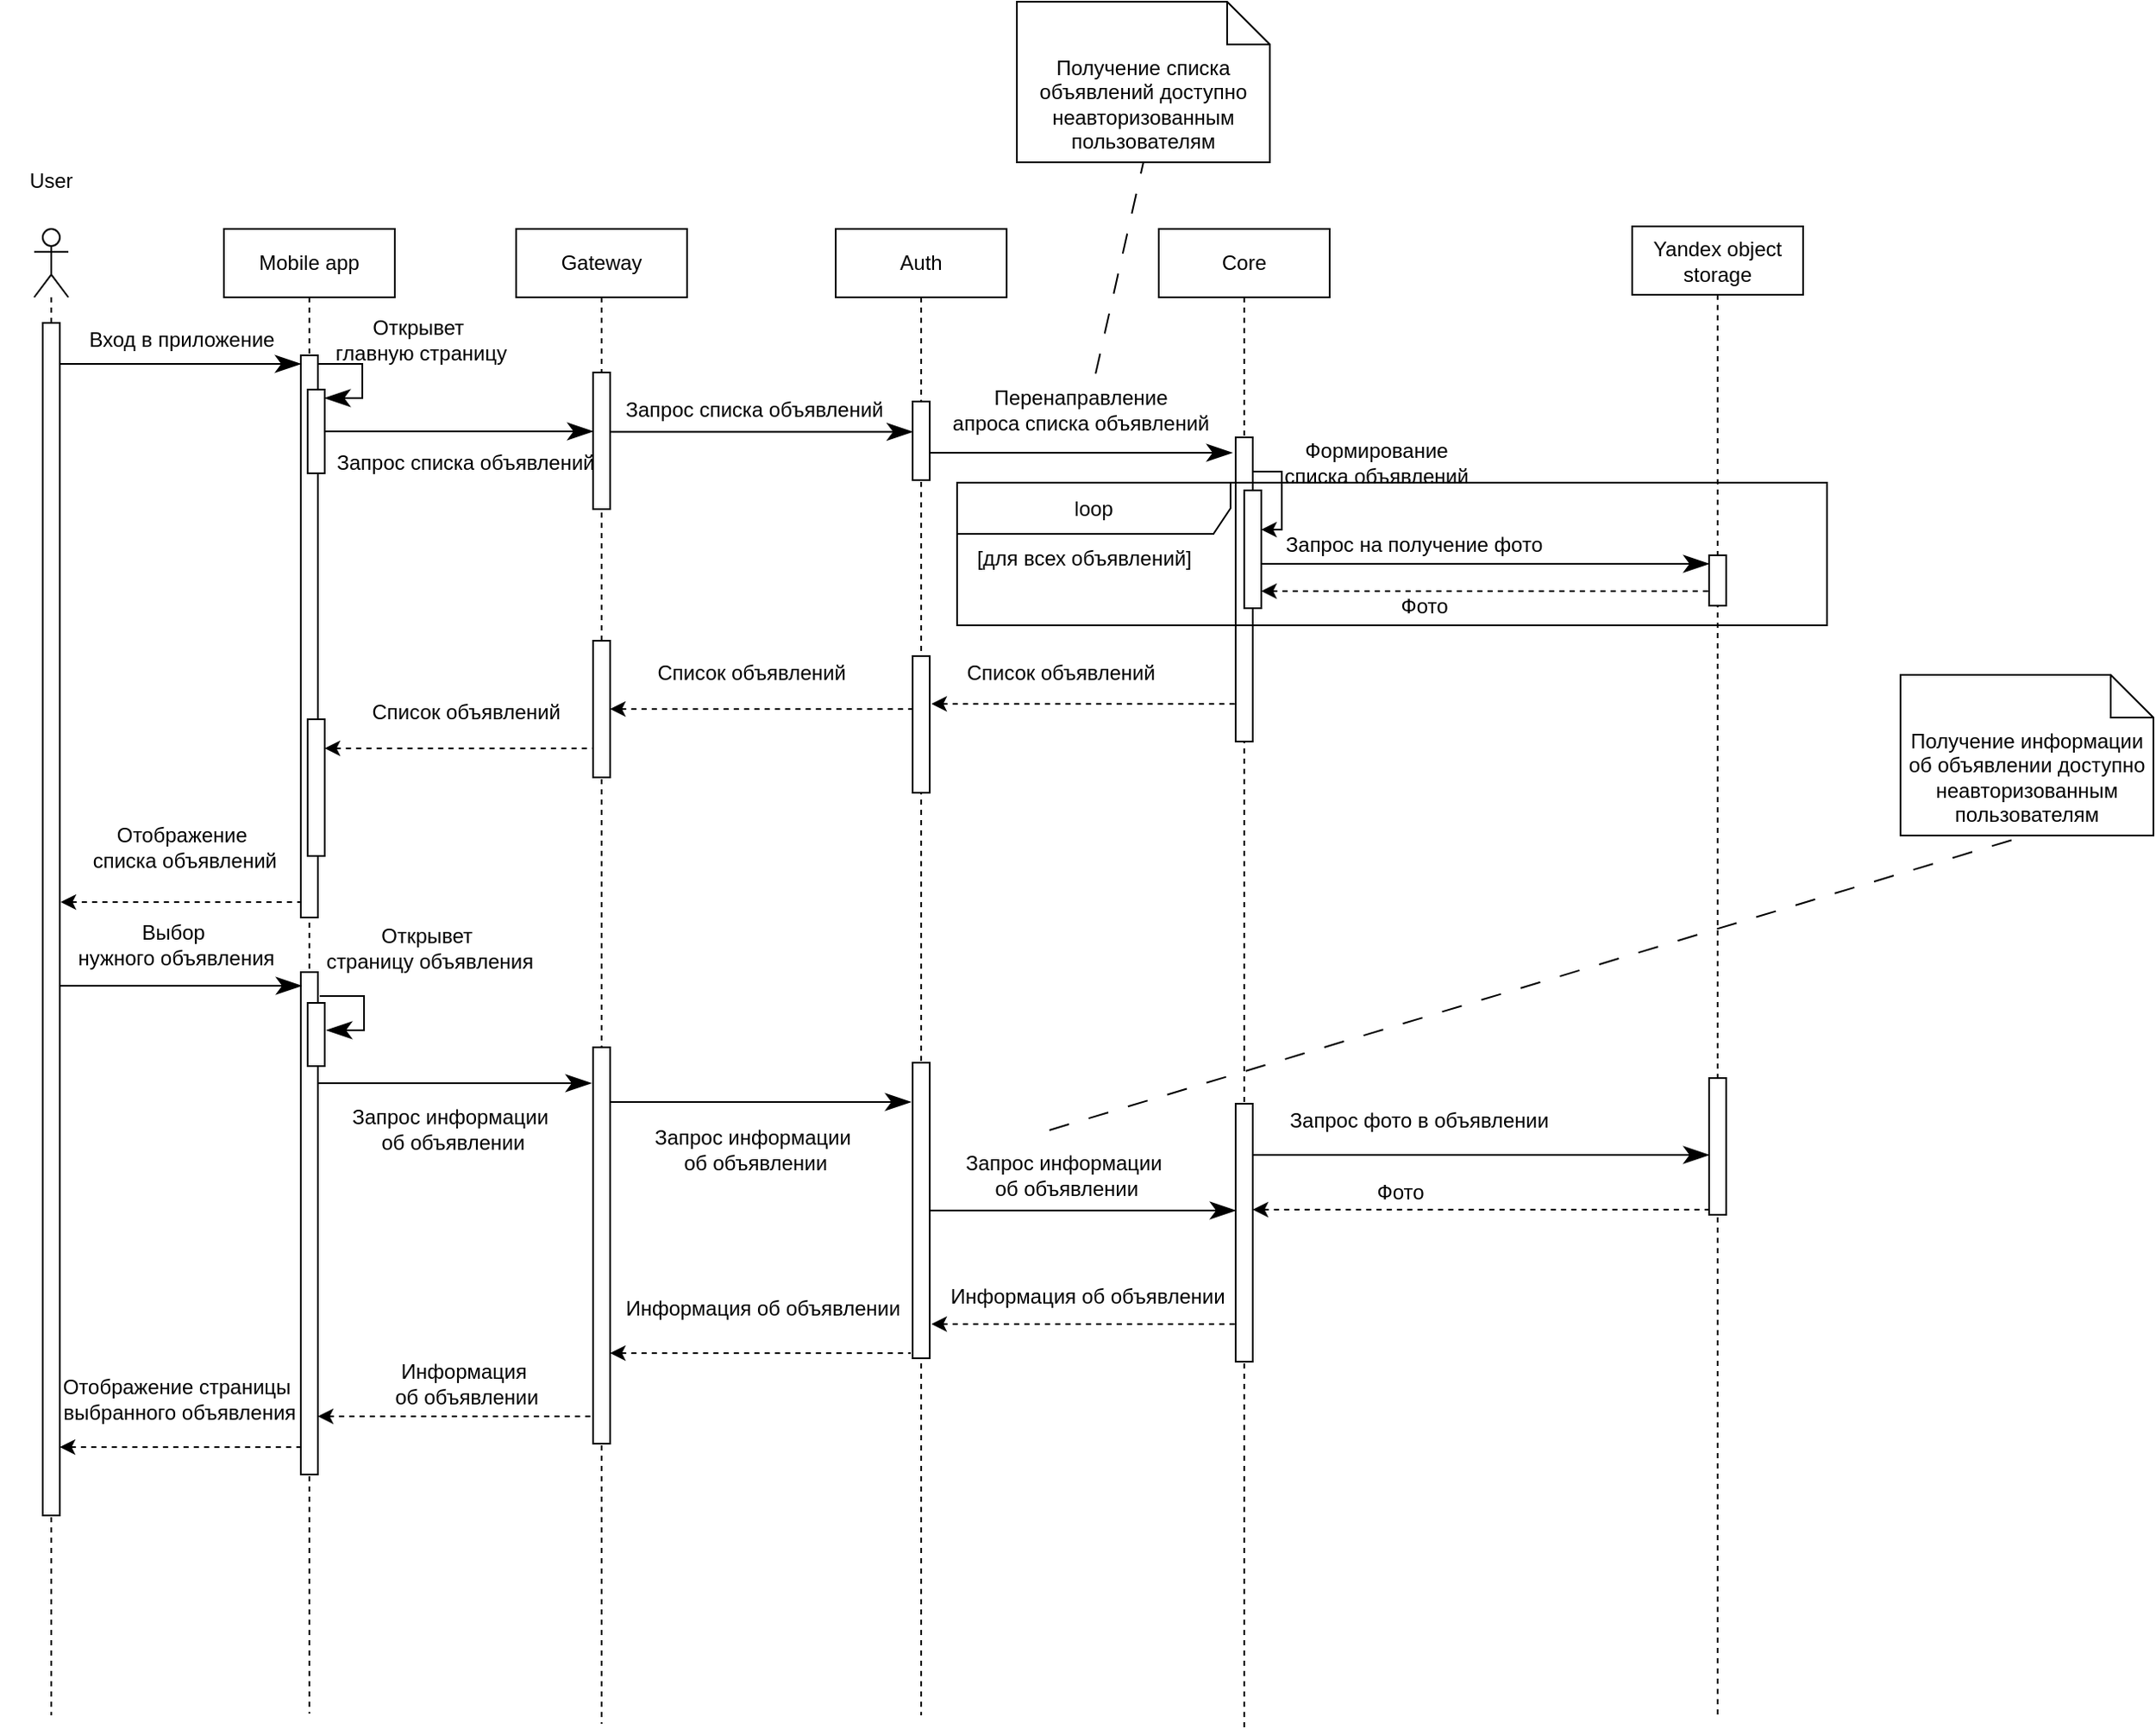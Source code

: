 <mxfile version="24.7.17">
  <diagram name="Page-1" id="2YBvvXClWsGukQMizWep">
    <mxGraphModel dx="2500" dy="1258" grid="0" gridSize="10" guides="1" tooltips="1" connect="1" arrows="1" fold="1" page="0" pageScale="1" pageWidth="850" pageHeight="1100" math="0" shadow="0">
      <root>
        <mxCell id="0" />
        <mxCell id="1" parent="0" />
        <mxCell id="9O4HkQeyq62aFvxES1J6-1" value="Mobile app" style="shape=umlLifeline;perimeter=lifelinePerimeter;whiteSpace=wrap;html=1;container=1;dropTarget=0;collapsible=0;recursiveResize=0;outlineConnect=0;portConstraint=eastwest;newEdgeStyle={&quot;curved&quot;:0,&quot;rounded&quot;:0};" vertex="1" parent="1">
          <mxGeometry x="-247" y="140" width="100" height="869" as="geometry" />
        </mxCell>
        <mxCell id="9O4HkQeyq62aFvxES1J6-40" value="" style="html=1;points=[[0,0,0,0,5],[0,1,0,0,-5],[1,0,0,0,5],[1,1,0,0,-5]];perimeter=orthogonalPerimeter;outlineConnect=0;targetShapes=umlLifeline;portConstraint=eastwest;newEdgeStyle={&quot;curved&quot;:0,&quot;rounded&quot;:0};" vertex="1" parent="9O4HkQeyq62aFvxES1J6-1">
          <mxGeometry x="45" y="74" width="10" height="329" as="geometry" />
        </mxCell>
        <mxCell id="9O4HkQeyq62aFvxES1J6-43" value="" style="html=1;points=[[0,0,0,0,5],[0,1,0,0,-5],[1,0,0,0,5],[1,1,0,0,-5]];perimeter=orthogonalPerimeter;outlineConnect=0;targetShapes=umlLifeline;portConstraint=eastwest;newEdgeStyle={&quot;curved&quot;:0,&quot;rounded&quot;:0};" vertex="1" parent="9O4HkQeyq62aFvxES1J6-1">
          <mxGeometry x="49" y="94" width="10" height="49" as="geometry" />
        </mxCell>
        <mxCell id="9O4HkQeyq62aFvxES1J6-45" value="" style="endArrow=classicThin;endFill=1;endSize=12;html=1;rounded=0;entryX=1;entryY=0;entryDx=0;entryDy=5;entryPerimeter=0;exitX=1;exitY=0;exitDx=0;exitDy=5;exitPerimeter=0;elbow=vertical;edgeStyle=orthogonalEdgeStyle;" edge="1" parent="9O4HkQeyq62aFvxES1J6-1" source="9O4HkQeyq62aFvxES1J6-40" target="9O4HkQeyq62aFvxES1J6-43">
          <mxGeometry width="160" relative="1" as="geometry">
            <mxPoint x="65.5" y="78" as="sourcePoint" />
            <mxPoint x="206.5" y="78" as="targetPoint" />
            <Array as="points">
              <mxPoint x="81" y="79" />
              <mxPoint x="81" y="99" />
            </Array>
          </mxGeometry>
        </mxCell>
        <mxCell id="9O4HkQeyq62aFvxES1J6-85" value="" style="html=1;points=[[0,0,0,0,5],[0,1,0,0,-5],[1,0,0,0,5],[1,1,0,0,-5]];perimeter=orthogonalPerimeter;outlineConnect=0;targetShapes=umlLifeline;portConstraint=eastwest;newEdgeStyle={&quot;curved&quot;:0,&quot;rounded&quot;:0};" vertex="1" parent="9O4HkQeyq62aFvxES1J6-1">
          <mxGeometry x="49" y="287" width="10" height="80" as="geometry" />
        </mxCell>
        <mxCell id="9O4HkQeyq62aFvxES1J6-87" value="" style="html=1;points=[[0,0,0,0,5],[0,1,0,0,-5],[1,0,0,0,5],[1,1,0,0,-5]];perimeter=orthogonalPerimeter;outlineConnect=0;targetShapes=umlLifeline;portConstraint=eastwest;newEdgeStyle={&quot;curved&quot;:0,&quot;rounded&quot;:0};" vertex="1" parent="9O4HkQeyq62aFvxES1J6-1">
          <mxGeometry x="45" y="435" width="10" height="294" as="geometry" />
        </mxCell>
        <mxCell id="9O4HkQeyq62aFvxES1J6-93" value="" style="html=1;points=[[0,0,0,0,5],[0,1,0,0,-5],[1,0,0,0,5],[1,1,0,0,-5]];perimeter=orthogonalPerimeter;outlineConnect=0;targetShapes=umlLifeline;portConstraint=eastwest;newEdgeStyle={&quot;curved&quot;:0,&quot;rounded&quot;:0};" vertex="1" parent="9O4HkQeyq62aFvxES1J6-1">
          <mxGeometry x="49" y="453" width="10" height="37" as="geometry" />
        </mxCell>
        <mxCell id="9O4HkQeyq62aFvxES1J6-4" value="" style="shape=umlLifeline;perimeter=lifelinePerimeter;whiteSpace=wrap;html=1;container=1;dropTarget=0;collapsible=0;recursiveResize=0;outlineConnect=0;portConstraint=eastwest;newEdgeStyle={&quot;curved&quot;:0,&quot;rounded&quot;:0};participant=umlActor;" vertex="1" parent="1">
          <mxGeometry x="-358" y="140" width="20" height="870" as="geometry" />
        </mxCell>
        <mxCell id="9O4HkQeyq62aFvxES1J6-5" value="" style="html=1;points=[[0,0,0,0,5],[0,1,0,0,-5],[1,0,0,0,5],[1,1,0,0,-5]];perimeter=orthogonalPerimeter;outlineConnect=0;targetShapes=umlLifeline;portConstraint=eastwest;newEdgeStyle={&quot;curved&quot;:0,&quot;rounded&quot;:0};" vertex="1" parent="9O4HkQeyq62aFvxES1J6-4">
          <mxGeometry x="5" y="55" width="10" height="698" as="geometry" />
        </mxCell>
        <mxCell id="9O4HkQeyq62aFvxES1J6-6" value="Gateway" style="shape=umlLifeline;perimeter=lifelinePerimeter;whiteSpace=wrap;html=1;container=1;dropTarget=0;collapsible=0;recursiveResize=0;outlineConnect=0;portConstraint=eastwest;newEdgeStyle={&quot;curved&quot;:0,&quot;rounded&quot;:0};" vertex="1" parent="1">
          <mxGeometry x="-76" y="140" width="100" height="875" as="geometry" />
        </mxCell>
        <mxCell id="9O4HkQeyq62aFvxES1J6-7" value="" style="html=1;points=[[0,0,0,0,5],[0,1,0,0,-5],[1,0,0,0,5],[1,1,0,0,-5]];perimeter=orthogonalPerimeter;outlineConnect=0;targetShapes=umlLifeline;portConstraint=eastwest;newEdgeStyle={&quot;curved&quot;:0,&quot;rounded&quot;:0};" vertex="1" parent="9O4HkQeyq62aFvxES1J6-6">
          <mxGeometry x="45" y="84" width="10" height="80" as="geometry" />
        </mxCell>
        <mxCell id="9O4HkQeyq62aFvxES1J6-80" value="" style="html=1;points=[[0,0,0,0,5],[0,1,0,0,-5],[1,0,0,0,5],[1,1,0,0,-5]];perimeter=orthogonalPerimeter;outlineConnect=0;targetShapes=umlLifeline;portConstraint=eastwest;newEdgeStyle={&quot;curved&quot;:0,&quot;rounded&quot;:0};" vertex="1" parent="9O4HkQeyq62aFvxES1J6-6">
          <mxGeometry x="45" y="241" width="10" height="80" as="geometry" />
        </mxCell>
        <mxCell id="9O4HkQeyq62aFvxES1J6-96" value="" style="html=1;points=[[0,0,0,0,5],[0,1,0,0,-5],[1,0,0,0,5],[1,1,0,0,-5]];perimeter=orthogonalPerimeter;outlineConnect=0;targetShapes=umlLifeline;portConstraint=eastwest;newEdgeStyle={&quot;curved&quot;:0,&quot;rounded&quot;:0};" vertex="1" parent="9O4HkQeyq62aFvxES1J6-6">
          <mxGeometry x="45" y="479" width="10" height="232" as="geometry" />
        </mxCell>
        <mxCell id="9O4HkQeyq62aFvxES1J6-8" value="Core" style="shape=umlLifeline;perimeter=lifelinePerimeter;whiteSpace=wrap;html=1;container=1;dropTarget=0;collapsible=0;recursiveResize=0;outlineConnect=0;portConstraint=eastwest;newEdgeStyle={&quot;curved&quot;:0,&quot;rounded&quot;:0};" vertex="1" parent="1">
          <mxGeometry x="300" y="140" width="100" height="880" as="geometry" />
        </mxCell>
        <mxCell id="9O4HkQeyq62aFvxES1J6-9" value="" style="html=1;points=[[0,0,0,0,5],[0,1,0,0,-5],[1,0,0,0,5],[1,1,0,0,-5]];perimeter=orthogonalPerimeter;outlineConnect=0;targetShapes=umlLifeline;portConstraint=eastwest;newEdgeStyle={&quot;curved&quot;:0,&quot;rounded&quot;:0};" vertex="1" parent="9O4HkQeyq62aFvxES1J6-8">
          <mxGeometry x="45" y="122" width="10" height="178" as="geometry" />
        </mxCell>
        <mxCell id="9O4HkQeyq62aFvxES1J6-102" value="" style="html=1;points=[[0,0,0,0,5],[0,1,0,0,-5],[1,0,0,0,5],[1,1,0,0,-5]];perimeter=orthogonalPerimeter;outlineConnect=0;targetShapes=umlLifeline;portConstraint=eastwest;newEdgeStyle={&quot;curved&quot;:0,&quot;rounded&quot;:0};" vertex="1" parent="9O4HkQeyq62aFvxES1J6-8">
          <mxGeometry x="45" y="512" width="10" height="151" as="geometry" />
        </mxCell>
        <mxCell id="9O4HkQeyq62aFvxES1J6-26" value="User" style="text;html=1;align=center;verticalAlign=middle;whiteSpace=wrap;rounded=0;" vertex="1" parent="1">
          <mxGeometry x="-378" y="97" width="60" height="30" as="geometry" />
        </mxCell>
        <mxCell id="9O4HkQeyq62aFvxES1J6-35" value="Yandex object storage" style="shape=umlLifeline;perimeter=lifelinePerimeter;whiteSpace=wrap;html=1;container=1;dropTarget=0;collapsible=0;recursiveResize=0;outlineConnect=0;portConstraint=eastwest;newEdgeStyle={&quot;curved&quot;:0,&quot;rounded&quot;:0};" vertex="1" parent="1">
          <mxGeometry x="577" y="138.5" width="100" height="873" as="geometry" />
        </mxCell>
        <mxCell id="9O4HkQeyq62aFvxES1J6-70" value="" style="html=1;points=[[0,0,0,0,5],[0,1,0,0,-5],[1,0,0,0,5],[1,1,0,0,-5]];perimeter=orthogonalPerimeter;outlineConnect=0;targetShapes=umlLifeline;portConstraint=eastwest;newEdgeStyle={&quot;curved&quot;:0,&quot;rounded&quot;:0};" vertex="1" parent="9O4HkQeyq62aFvxES1J6-35">
          <mxGeometry x="45" y="192.5" width="10" height="29.5" as="geometry" />
        </mxCell>
        <mxCell id="9O4HkQeyq62aFvxES1J6-108" value="" style="html=1;points=[[0,0,0,0,5],[0,1,0,0,-5],[1,0,0,0,5],[1,1,0,0,-5]];perimeter=orthogonalPerimeter;outlineConnect=0;targetShapes=umlLifeline;portConstraint=eastwest;newEdgeStyle={&quot;curved&quot;:0,&quot;rounded&quot;:0};" vertex="1" parent="9O4HkQeyq62aFvxES1J6-35">
          <mxGeometry x="45" y="498.5" width="10" height="80" as="geometry" />
        </mxCell>
        <mxCell id="9O4HkQeyq62aFvxES1J6-37" value="Auth" style="shape=umlLifeline;perimeter=lifelinePerimeter;whiteSpace=wrap;html=1;container=1;dropTarget=0;collapsible=0;recursiveResize=0;outlineConnect=0;portConstraint=eastwest;newEdgeStyle={&quot;curved&quot;:0,&quot;rounded&quot;:0};" vertex="1" parent="1">
          <mxGeometry x="111" y="140" width="100" height="870" as="geometry" />
        </mxCell>
        <mxCell id="9O4HkQeyq62aFvxES1J6-38" value="" style="html=1;points=[[0,0,0,0,5],[0,1,0,0,-5],[1,0,0,0,5],[1,1,0,0,-5]];perimeter=orthogonalPerimeter;outlineConnect=0;targetShapes=umlLifeline;portConstraint=eastwest;newEdgeStyle={&quot;curved&quot;:0,&quot;rounded&quot;:0};" vertex="1" parent="9O4HkQeyq62aFvxES1J6-37">
          <mxGeometry x="45" y="101" width="10" height="46" as="geometry" />
        </mxCell>
        <mxCell id="9O4HkQeyq62aFvxES1J6-39" value="" style="html=1;points=[[0,0,0,0,5],[0,1,0,0,-5],[1,0,0,0,5],[1,1,0,0,-5]];perimeter=orthogonalPerimeter;outlineConnect=0;targetShapes=umlLifeline;portConstraint=eastwest;newEdgeStyle={&quot;curved&quot;:0,&quot;rounded&quot;:0};" vertex="1" parent="9O4HkQeyq62aFvxES1J6-37">
          <mxGeometry x="45" y="250" width="10" height="80" as="geometry" />
        </mxCell>
        <mxCell id="9O4HkQeyq62aFvxES1J6-99" value="" style="html=1;points=[[0,0,0,0,5],[0,1,0,0,-5],[1,0,0,0,5],[1,1,0,0,-5]];perimeter=orthogonalPerimeter;outlineConnect=0;targetShapes=umlLifeline;portConstraint=eastwest;newEdgeStyle={&quot;curved&quot;:0,&quot;rounded&quot;:0};" vertex="1" parent="9O4HkQeyq62aFvxES1J6-37">
          <mxGeometry x="45" y="488" width="10" height="173" as="geometry" />
        </mxCell>
        <mxCell id="9O4HkQeyq62aFvxES1J6-41" value="" style="endArrow=classicThin;endFill=1;endSize=12;html=1;rounded=0;entryX=0;entryY=0;entryDx=0;entryDy=5;entryPerimeter=0;" edge="1" parent="1" source="9O4HkQeyq62aFvxES1J6-5" target="9O4HkQeyq62aFvxES1J6-40">
          <mxGeometry width="160" relative="1" as="geometry">
            <mxPoint x="-343" y="329" as="sourcePoint" />
            <mxPoint x="-183" y="329" as="targetPoint" />
          </mxGeometry>
        </mxCell>
        <mxCell id="9O4HkQeyq62aFvxES1J6-42" value="Вход в приложение" style="text;html=1;align=center;verticalAlign=middle;resizable=0;points=[];autosize=1;strokeColor=none;fillColor=none;" vertex="1" parent="1">
          <mxGeometry x="-335" y="192" width="126" height="26" as="geometry" />
        </mxCell>
        <mxCell id="9O4HkQeyq62aFvxES1J6-44" value="Открывет&amp;nbsp;&lt;div&gt;главную страницу&lt;/div&gt;" style="text;html=1;align=center;verticalAlign=middle;resizable=0;points=[];autosize=1;strokeColor=none;fillColor=none;" vertex="1" parent="1">
          <mxGeometry x="-191" y="184.5" width="118" height="41" as="geometry" />
        </mxCell>
        <mxCell id="9O4HkQeyq62aFvxES1J6-47" value="" style="endArrow=classicThin;endFill=1;endSize=12;html=1;rounded=0;" edge="1" parent="1" source="9O4HkQeyq62aFvxES1J6-43" target="9O4HkQeyq62aFvxES1J6-7">
          <mxGeometry width="160" relative="1" as="geometry">
            <mxPoint x="-183.15" y="256.0" as="sourcePoint" />
            <mxPoint x="-28.0" y="256.0" as="targetPoint" />
          </mxGeometry>
        </mxCell>
        <mxCell id="9O4HkQeyq62aFvxES1J6-48" value="Запрос списка объявлений" style="text;html=1;align=center;verticalAlign=middle;resizable=0;points=[];autosize=1;strokeColor=none;fillColor=none;" vertex="1" parent="1">
          <mxGeometry x="-191" y="263.5" width="169" height="26" as="geometry" />
        </mxCell>
        <mxCell id="9O4HkQeyq62aFvxES1J6-49" value="" style="endArrow=classicThin;endFill=1;endSize=12;html=1;rounded=0;entryX=0;entryY=0;entryDx=0;entryDy=5;entryPerimeter=0;" edge="1" parent="1">
          <mxGeometry width="160" relative="1" as="geometry">
            <mxPoint x="-21" y="258.75" as="sourcePoint" />
            <mxPoint x="156" y="258.75" as="targetPoint" />
          </mxGeometry>
        </mxCell>
        <mxCell id="9O4HkQeyq62aFvxES1J6-50" value="Запрос списка объявлений" style="text;html=1;align=center;verticalAlign=middle;resizable=0;points=[];autosize=1;strokeColor=none;fillColor=none;" vertex="1" parent="1">
          <mxGeometry x="-22" y="233" width="169" height="26" as="geometry" />
        </mxCell>
        <mxCell id="9O4HkQeyq62aFvxES1J6-51" value="" style="endArrow=classicThin;endFill=1;endSize=12;html=1;rounded=0;" edge="1" parent="1" source="9O4HkQeyq62aFvxES1J6-38">
          <mxGeometry width="160" relative="1" as="geometry">
            <mxPoint x="164" y="271" as="sourcePoint" />
            <mxPoint x="343" y="271" as="targetPoint" />
          </mxGeometry>
        </mxCell>
        <mxCell id="9O4HkQeyq62aFvxES1J6-52" value="Перенаправление&lt;div&gt;апроса списка объявлений&lt;/div&gt;" style="text;html=1;align=center;verticalAlign=middle;resizable=0;points=[];autosize=1;strokeColor=none;fillColor=none;" vertex="1" parent="1">
          <mxGeometry x="170" y="225.5" width="168" height="41" as="geometry" />
        </mxCell>
        <mxCell id="9O4HkQeyq62aFvxES1J6-53" value="Получение списка объявлений доступно неавторизованным пользователям" style="shape=note2;boundedLbl=1;whiteSpace=wrap;html=1;size=25;verticalAlign=top;align=center;" vertex="1" parent="1">
          <mxGeometry x="217" y="7" width="148" height="94" as="geometry" />
        </mxCell>
        <mxCell id="9O4HkQeyq62aFvxES1J6-56" value="" style="endArrow=none;endFill=0;endSize=12;html=1;rounded=0;entryX=0.5;entryY=1;entryDx=0;entryDy=0;entryPerimeter=0;exitX=0.554;exitY=-0.02;exitDx=0;exitDy=0;exitPerimeter=0;dashed=1;dashPattern=12 12;" edge="1" parent="1" source="9O4HkQeyq62aFvxES1J6-52" target="9O4HkQeyq62aFvxES1J6-53">
          <mxGeometry width="160" relative="1" as="geometry">
            <mxPoint x="72" y="108" as="sourcePoint" />
            <mxPoint x="227" y="108" as="targetPoint" />
          </mxGeometry>
        </mxCell>
        <mxCell id="9O4HkQeyq62aFvxES1J6-65" value="" style="endArrow=classic;html=1;rounded=0;edgeStyle=orthogonalEdgeStyle;" edge="1" parent="1" source="9O4HkQeyq62aFvxES1J6-9" target="9O4HkQeyq62aFvxES1J6-66">
          <mxGeometry width="50" height="50" relative="1" as="geometry">
            <mxPoint x="530" y="335" as="sourcePoint" />
            <mxPoint x="385" y="272" as="targetPoint" />
            <Array as="points">
              <mxPoint x="372" y="282" />
              <mxPoint x="372" y="316" />
            </Array>
          </mxGeometry>
        </mxCell>
        <mxCell id="9O4HkQeyq62aFvxES1J6-66" value="" style="html=1;points=[[0,0,0,0,5],[0,1,0,0,-5],[1,0,0,0,5],[1,1,0,0,-5]];perimeter=orthogonalPerimeter;outlineConnect=0;targetShapes=umlLifeline;portConstraint=eastwest;newEdgeStyle={&quot;curved&quot;:0,&quot;rounded&quot;:0};" vertex="1" parent="1">
          <mxGeometry x="350" y="293" width="10" height="69" as="geometry" />
        </mxCell>
        <mxCell id="9O4HkQeyq62aFvxES1J6-67" value="Формирование &lt;br&gt;списка объявлений" style="text;html=1;align=center;verticalAlign=middle;resizable=0;points=[];autosize=1;strokeColor=none;fillColor=none;" vertex="1" parent="1">
          <mxGeometry x="364" y="256" width="126" height="41" as="geometry" />
        </mxCell>
        <mxCell id="9O4HkQeyq62aFvxES1J6-69" value="" style="endArrow=classicThin;endFill=1;endSize=12;html=1;rounded=0;entryX=0;entryY=0;entryDx=0;entryDy=5;entryPerimeter=0;" edge="1" parent="1" source="9O4HkQeyq62aFvxES1J6-66" target="9O4HkQeyq62aFvxES1J6-70">
          <mxGeometry width="160" relative="1" as="geometry">
            <mxPoint x="360" y="361" as="sourcePoint" />
            <mxPoint x="539" y="361" as="targetPoint" />
          </mxGeometry>
        </mxCell>
        <mxCell id="9O4HkQeyq62aFvxES1J6-64" value="" style="group" vertex="1" connectable="0" parent="1">
          <mxGeometry x="182" y="288.5" width="509" height="83.5" as="geometry" />
        </mxCell>
        <mxCell id="9O4HkQeyq62aFvxES1J6-77" value="" style="group" vertex="1" connectable="0" parent="9O4HkQeyq62aFvxES1J6-64">
          <mxGeometry width="509" height="83.5" as="geometry" />
        </mxCell>
        <mxCell id="9O4HkQeyq62aFvxES1J6-57" value="loop" style="shape=umlFrame;whiteSpace=wrap;html=1;pointerEvents=0;recursiveResize=0;container=1;collapsible=0;width=160;" vertex="1" parent="9O4HkQeyq62aFvxES1J6-77">
          <mxGeometry width="509" height="83.5" as="geometry" />
        </mxCell>
        <mxCell id="9O4HkQeyq62aFvxES1J6-60" value="[для всех объявлений]" style="text;html=1;align=center;verticalAlign=middle;resizable=0;points=[];autosize=1;strokeColor=none;fillColor=none;" vertex="1" parent="9O4HkQeyq62aFvxES1J6-77">
          <mxGeometry x="2.264" y="31.376" width="143" height="26" as="geometry" />
        </mxCell>
        <mxCell id="9O4HkQeyq62aFvxES1J6-71" value="" style="endArrow=none;endFill=0;endSize=12;html=1;rounded=0;startArrow=classic;startFill=1;dashed=1;" edge="1" parent="1" target="9O4HkQeyq62aFvxES1J6-70">
          <mxGeometry width="160" relative="1" as="geometry">
            <mxPoint x="360.0" y="352" as="sourcePoint" />
            <mxPoint x="713.0" y="352" as="targetPoint" />
          </mxGeometry>
        </mxCell>
        <mxCell id="9O4HkQeyq62aFvxES1J6-72" value="Запрос на получение фото" style="text;html=1;align=center;verticalAlign=middle;resizable=0;points=[];autosize=1;strokeColor=none;fillColor=none;" vertex="1" parent="1">
          <mxGeometry x="365" y="312" width="168" height="26" as="geometry" />
        </mxCell>
        <mxCell id="9O4HkQeyq62aFvxES1J6-73" value="Фото" style="text;html=1;align=center;verticalAlign=middle;resizable=0;points=[];autosize=1;strokeColor=none;fillColor=none;" vertex="1" parent="1">
          <mxGeometry x="432" y="348" width="46" height="26" as="geometry" />
        </mxCell>
        <mxCell id="9O4HkQeyq62aFvxES1J6-78" value="" style="endArrow=none;endFill=0;endSize=12;html=1;rounded=0;startArrow=classic;startFill=1;dashed=1;" edge="1" parent="1">
          <mxGeometry width="160" relative="1" as="geometry">
            <mxPoint x="167" y="418" as="sourcePoint" />
            <mxPoint x="346" y="418" as="targetPoint" />
          </mxGeometry>
        </mxCell>
        <mxCell id="9O4HkQeyq62aFvxES1J6-79" value="Список объявлений&amp;nbsp;" style="text;html=1;align=center;verticalAlign=middle;resizable=0;points=[];autosize=1;strokeColor=none;fillColor=none;" vertex="1" parent="1">
          <mxGeometry x="178" y="387" width="132" height="26" as="geometry" />
        </mxCell>
        <mxCell id="9O4HkQeyq62aFvxES1J6-81" value="" style="endArrow=none;endFill=0;endSize=12;html=1;rounded=0;startArrow=classic;startFill=1;dashed=1;" edge="1" parent="1" source="9O4HkQeyq62aFvxES1J6-80" target="9O4HkQeyq62aFvxES1J6-39">
          <mxGeometry width="160" relative="1" as="geometry">
            <mxPoint x="-147" y="458" as="sourcePoint" />
            <mxPoint x="32" y="458" as="targetPoint" />
          </mxGeometry>
        </mxCell>
        <mxCell id="9O4HkQeyq62aFvxES1J6-82" value="Список объявлений&amp;nbsp;" style="text;html=1;align=center;verticalAlign=middle;resizable=0;points=[];autosize=1;strokeColor=none;fillColor=none;" vertex="1" parent="1">
          <mxGeometry x="-3.5" y="387" width="132" height="26" as="geometry" />
        </mxCell>
        <mxCell id="9O4HkQeyq62aFvxES1J6-83" value="" style="endArrow=none;endFill=0;endSize=12;html=1;rounded=0;startArrow=classic;startFill=1;dashed=1;" edge="1" parent="1">
          <mxGeometry width="160" relative="1" as="geometry">
            <mxPoint x="-188" y="444.0" as="sourcePoint" />
            <mxPoint x="-31" y="444.0" as="targetPoint" />
          </mxGeometry>
        </mxCell>
        <mxCell id="9O4HkQeyq62aFvxES1J6-84" value="Список объявлений&amp;nbsp;" style="text;html=1;align=center;verticalAlign=middle;resizable=0;points=[];autosize=1;strokeColor=none;fillColor=none;" vertex="1" parent="1">
          <mxGeometry x="-170" y="410" width="132" height="26" as="geometry" />
        </mxCell>
        <mxCell id="9O4HkQeyq62aFvxES1J6-88" value="" style="endArrow=classicThin;endFill=1;endSize=12;html=1;rounded=0;entryX=0;entryY=0;entryDx=0;entryDy=5;entryPerimeter=0;" edge="1" parent="1">
          <mxGeometry width="160" relative="1" as="geometry">
            <mxPoint x="-342.5" y="583" as="sourcePoint" />
            <mxPoint x="-201.5" y="583" as="targetPoint" />
          </mxGeometry>
        </mxCell>
        <mxCell id="9O4HkQeyq62aFvxES1J6-89" value="Выбор&lt;br&gt;&amp;nbsp;нужного объявления" style="text;html=1;align=center;verticalAlign=middle;resizable=0;points=[];autosize=1;strokeColor=none;fillColor=none;" vertex="1" parent="1">
          <mxGeometry x="-345" y="538" width="136" height="41" as="geometry" />
        </mxCell>
        <mxCell id="9O4HkQeyq62aFvxES1J6-90" value="" style="endArrow=none;endFill=0;endSize=12;html=1;rounded=0;startArrow=classic;startFill=1;dashed=1;" edge="1" parent="1">
          <mxGeometry width="160" relative="1" as="geometry">
            <mxPoint x="-342.5" y="534" as="sourcePoint" />
            <mxPoint x="-201.5" y="534" as="targetPoint" />
          </mxGeometry>
        </mxCell>
        <mxCell id="9O4HkQeyq62aFvxES1J6-91" value="Отображение&lt;br&gt;&amp;nbsp;списка объявлений" style="text;html=1;align=center;verticalAlign=middle;resizable=0;points=[];autosize=1;strokeColor=none;fillColor=none;" vertex="1" parent="1">
          <mxGeometry x="-336.5" y="481" width="129" height="41" as="geometry" />
        </mxCell>
        <mxCell id="9O4HkQeyq62aFvxES1J6-94" value="" style="endArrow=classicThin;endFill=1;endSize=12;html=1;rounded=0;entryX=1;entryY=0;entryDx=0;entryDy=5;entryPerimeter=0;exitX=1;exitY=0;exitDx=0;exitDy=5;exitPerimeter=0;elbow=vertical;edgeStyle=orthogonalEdgeStyle;" edge="1" parent="1">
          <mxGeometry width="160" relative="1" as="geometry">
            <mxPoint x="-191" y="589" as="sourcePoint" />
            <mxPoint x="-187" y="609" as="targetPoint" />
            <Array as="points">
              <mxPoint x="-165" y="589" />
              <mxPoint x="-165" y="609" />
            </Array>
          </mxGeometry>
        </mxCell>
        <mxCell id="9O4HkQeyq62aFvxES1J6-95" value="Открывет&amp;nbsp;&lt;div&gt;страницу объявления&lt;/div&gt;" style="text;html=1;align=center;verticalAlign=middle;resizable=0;points=[];autosize=1;strokeColor=none;fillColor=none;" vertex="1" parent="1">
          <mxGeometry x="-197" y="540" width="139" height="41" as="geometry" />
        </mxCell>
        <mxCell id="9O4HkQeyq62aFvxES1J6-97" value="" style="endArrow=classicThin;endFill=1;endSize=12;html=1;rounded=0;" edge="1" parent="1" source="9O4HkQeyq62aFvxES1J6-87">
          <mxGeometry width="160" relative="1" as="geometry">
            <mxPoint x="-193" y="640" as="sourcePoint" />
            <mxPoint x="-32" y="640" as="targetPoint" />
          </mxGeometry>
        </mxCell>
        <mxCell id="9O4HkQeyq62aFvxES1J6-98" value="Запрос информации&lt;br&gt;&amp;nbsp;об объявлении" style="text;html=1;align=center;verticalAlign=middle;resizable=0;points=[];autosize=1;strokeColor=none;fillColor=none;" vertex="1" parent="1">
          <mxGeometry x="-182" y="646" width="133" height="41" as="geometry" />
        </mxCell>
        <mxCell id="9O4HkQeyq62aFvxES1J6-100" value="" style="endArrow=classicThin;endFill=1;endSize=12;html=1;rounded=0;" edge="1" parent="1" source="9O4HkQeyq62aFvxES1J6-96">
          <mxGeometry width="160" relative="1" as="geometry">
            <mxPoint x="-22" y="651" as="sourcePoint" />
            <mxPoint x="155" y="651" as="targetPoint" />
          </mxGeometry>
        </mxCell>
        <mxCell id="9O4HkQeyq62aFvxES1J6-101" value="Запрос информации&lt;br&gt;&amp;nbsp;об объявлении" style="text;html=1;align=center;verticalAlign=middle;resizable=0;points=[];autosize=1;strokeColor=none;fillColor=none;" vertex="1" parent="1">
          <mxGeometry x="-4.5" y="658" width="133" height="41" as="geometry" />
        </mxCell>
        <mxCell id="9O4HkQeyq62aFvxES1J6-103" value="" style="endArrow=classicThin;endFill=1;endSize=12;html=1;rounded=0;" edge="1" parent="1" source="9O4HkQeyq62aFvxES1J6-99" target="9O4HkQeyq62aFvxES1J6-102">
          <mxGeometry width="160" relative="1" as="geometry">
            <mxPoint x="170" y="604" as="sourcePoint" />
            <mxPoint x="346" y="604" as="targetPoint" />
          </mxGeometry>
        </mxCell>
        <mxCell id="9O4HkQeyq62aFvxES1J6-104" value="Запрос информации&lt;br&gt;&amp;nbsp;об объявлении" style="text;html=1;align=center;verticalAlign=middle;resizable=0;points=[];autosize=1;strokeColor=none;fillColor=none;" vertex="1" parent="1">
          <mxGeometry x="177.5" y="673" width="133" height="41" as="geometry" />
        </mxCell>
        <mxCell id="9O4HkQeyq62aFvxES1J6-105" value="Получение информации об объявлении доступно неавторизованным пользователям" style="shape=note2;boundedLbl=1;whiteSpace=wrap;html=1;size=25;verticalAlign=top;align=center;" vertex="1" parent="1">
          <mxGeometry x="734" y="401" width="148" height="94" as="geometry" />
        </mxCell>
        <mxCell id="9O4HkQeyq62aFvxES1J6-106" value="" style="endArrow=none;endFill=0;endSize=12;html=1;rounded=0;entryX=0.5;entryY=1;entryDx=0;entryDy=0;entryPerimeter=0;exitX=0.554;exitY=-0.02;exitDx=0;exitDy=0;exitPerimeter=0;dashed=1;dashPattern=12 12;" edge="1" parent="1" target="9O4HkQeyq62aFvxES1J6-105">
          <mxGeometry width="160" relative="1" as="geometry">
            <mxPoint x="236" y="667.5" as="sourcePoint" />
            <mxPoint x="200" y="550.5" as="targetPoint" />
          </mxGeometry>
        </mxCell>
        <mxCell id="9O4HkQeyq62aFvxES1J6-107" value="" style="endArrow=classicThin;endFill=1;endSize=12;html=1;rounded=0;" edge="1" parent="1" source="9O4HkQeyq62aFvxES1J6-102" target="9O4HkQeyq62aFvxES1J6-108">
          <mxGeometry width="160" relative="1" as="geometry">
            <mxPoint x="475" y="678" as="sourcePoint" />
            <mxPoint x="654" y="678" as="targetPoint" />
            <Array as="points">
              <mxPoint x="425" y="682" />
            </Array>
          </mxGeometry>
        </mxCell>
        <mxCell id="9O4HkQeyq62aFvxES1J6-109" value="Запрос фото в объявлении" style="text;html=1;align=center;verticalAlign=middle;resizable=0;points=[];autosize=1;strokeColor=none;fillColor=none;" vertex="1" parent="1">
          <mxGeometry x="367" y="649" width="169" height="26" as="geometry" />
        </mxCell>
        <mxCell id="9O4HkQeyq62aFvxES1J6-110" value="" style="endArrow=none;endFill=0;endSize=12;html=1;rounded=0;startArrow=classic;startFill=1;dashed=1;" edge="1" parent="1" target="9O4HkQeyq62aFvxES1J6-108">
          <mxGeometry width="160" relative="1" as="geometry">
            <mxPoint x="355" y="714" as="sourcePoint" />
            <mxPoint x="713" y="714" as="targetPoint" />
          </mxGeometry>
        </mxCell>
        <mxCell id="9O4HkQeyq62aFvxES1J6-111" value="Фото" style="text;html=1;align=center;verticalAlign=middle;resizable=0;points=[];autosize=1;strokeColor=none;fillColor=none;" vertex="1" parent="1">
          <mxGeometry x="418" y="691" width="46" height="26" as="geometry" />
        </mxCell>
        <mxCell id="9O4HkQeyq62aFvxES1J6-113" value="" style="endArrow=none;endFill=0;endSize=12;html=1;rounded=0;startArrow=classic;startFill=1;dashed=1;" edge="1" parent="1" target="9O4HkQeyq62aFvxES1J6-102">
          <mxGeometry width="160" relative="1" as="geometry">
            <mxPoint x="167" y="781" as="sourcePoint" />
            <mxPoint x="346" y="781" as="targetPoint" />
          </mxGeometry>
        </mxCell>
        <mxCell id="9O4HkQeyq62aFvxES1J6-114" value="Информация об объявлении" style="text;html=1;align=center;verticalAlign=middle;resizable=0;points=[];autosize=1;strokeColor=none;fillColor=none;" vertex="1" parent="1">
          <mxGeometry x="168" y="752" width="179" height="26" as="geometry" />
        </mxCell>
        <mxCell id="9O4HkQeyq62aFvxES1J6-115" value="" style="endArrow=none;endFill=0;endSize=12;html=1;rounded=0;startArrow=classic;startFill=1;dashed=1;" edge="1" parent="1" source="9O4HkQeyq62aFvxES1J6-96">
          <mxGeometry width="160" relative="1" as="geometry">
            <mxPoint x="-22" y="798" as="sourcePoint" />
            <mxPoint x="155" y="798" as="targetPoint" />
          </mxGeometry>
        </mxCell>
        <mxCell id="9O4HkQeyq62aFvxES1J6-116" value="Информация об объявлении" style="text;html=1;align=center;verticalAlign=middle;resizable=0;points=[];autosize=1;strokeColor=none;fillColor=none;" vertex="1" parent="1">
          <mxGeometry x="-22" y="759" width="179" height="26" as="geometry" />
        </mxCell>
        <mxCell id="9O4HkQeyq62aFvxES1J6-117" value="" style="endArrow=none;endFill=0;endSize=12;html=1;rounded=0;startArrow=classic;startFill=1;dashed=1;" edge="1" parent="1" source="9O4HkQeyq62aFvxES1J6-87">
          <mxGeometry width="160" relative="1" as="geometry">
            <mxPoint x="-191" y="835" as="sourcePoint" />
            <mxPoint x="-30" y="835" as="targetPoint" />
          </mxGeometry>
        </mxCell>
        <mxCell id="9O4HkQeyq62aFvxES1J6-118" value="Информация&lt;br&gt;&amp;nbsp;об объявлении" style="text;html=1;align=center;verticalAlign=middle;resizable=0;points=[];autosize=1;strokeColor=none;fillColor=none;" vertex="1" parent="1">
          <mxGeometry x="-160" y="795" width="105" height="41" as="geometry" />
        </mxCell>
        <mxCell id="9O4HkQeyq62aFvxES1J6-119" value="" style="endArrow=none;endFill=0;endSize=12;html=1;rounded=0;startArrow=classic;startFill=1;dashed=1;" edge="1" parent="1" source="9O4HkQeyq62aFvxES1J6-5">
          <mxGeometry width="160" relative="1" as="geometry">
            <mxPoint x="-342.5" y="853" as="sourcePoint" />
            <mxPoint x="-201.5" y="853" as="targetPoint" />
          </mxGeometry>
        </mxCell>
        <mxCell id="9O4HkQeyq62aFvxES1J6-120" value="Отображение страницы&lt;br&gt;&amp;nbsp;выбранного объявления" style="text;html=1;align=center;verticalAlign=middle;resizable=0;points=[];autosize=1;strokeColor=none;fillColor=none;" vertex="1" parent="1">
          <mxGeometry x="-354" y="804" width="157" height="41" as="geometry" />
        </mxCell>
      </root>
    </mxGraphModel>
  </diagram>
</mxfile>

